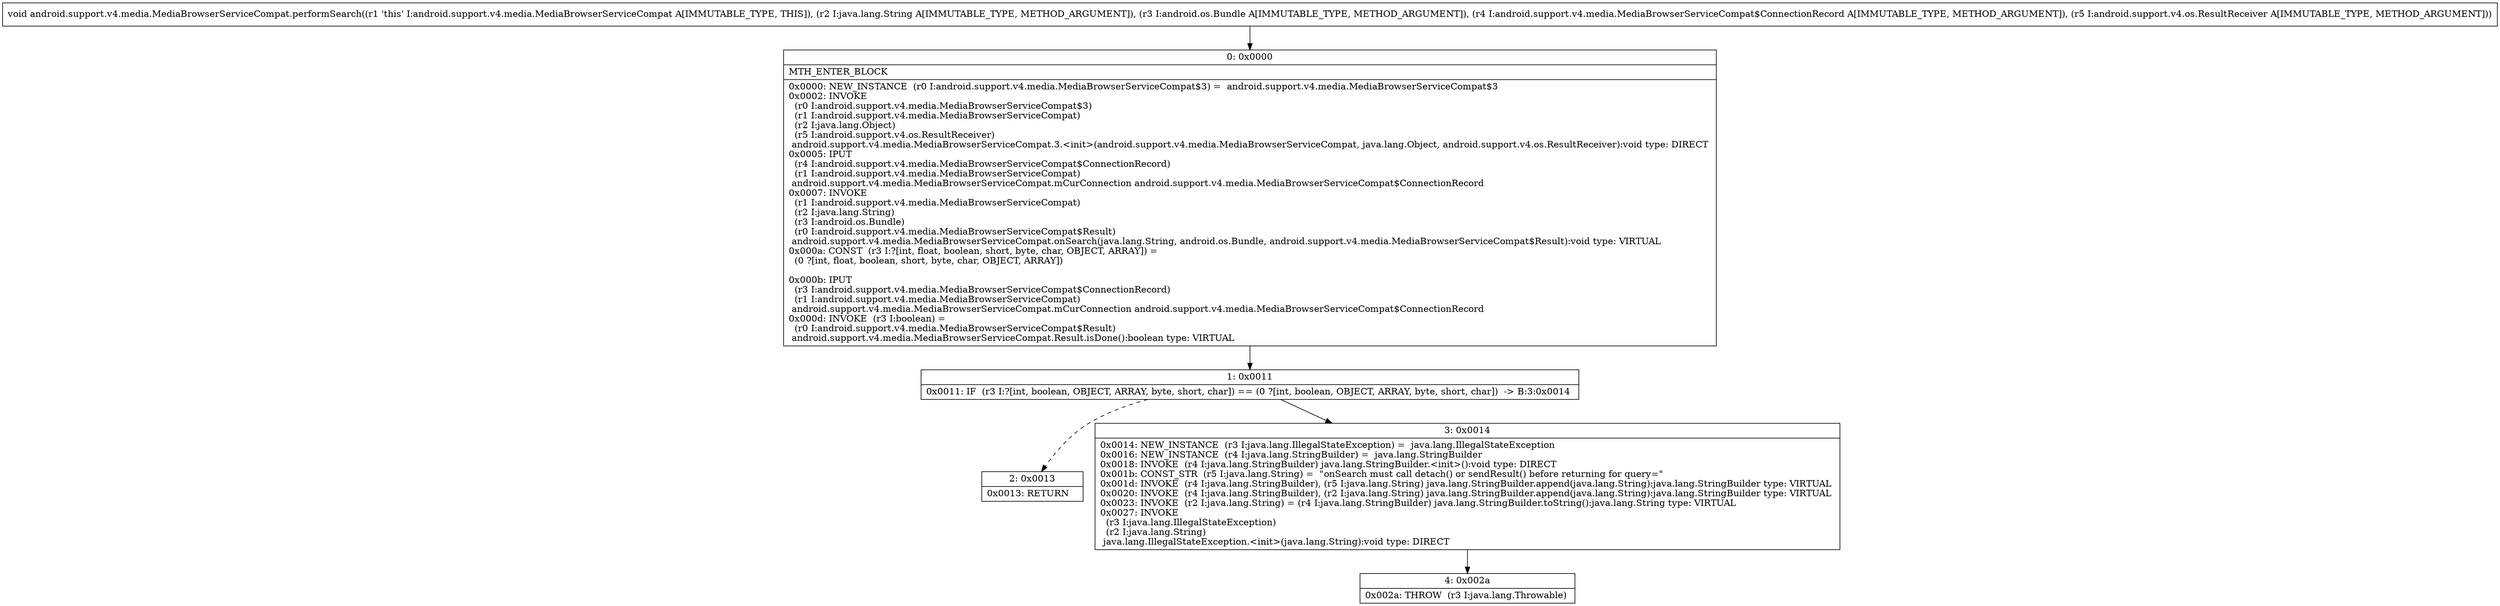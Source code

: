 digraph "CFG forandroid.support.v4.media.MediaBrowserServiceCompat.performSearch(Ljava\/lang\/String;Landroid\/os\/Bundle;Landroid\/support\/v4\/media\/MediaBrowserServiceCompat$ConnectionRecord;Landroid\/support\/v4\/os\/ResultReceiver;)V" {
Node_0 [shape=record,label="{0\:\ 0x0000|MTH_ENTER_BLOCK\l|0x0000: NEW_INSTANCE  (r0 I:android.support.v4.media.MediaBrowserServiceCompat$3) =  android.support.v4.media.MediaBrowserServiceCompat$3 \l0x0002: INVOKE  \l  (r0 I:android.support.v4.media.MediaBrowserServiceCompat$3)\l  (r1 I:android.support.v4.media.MediaBrowserServiceCompat)\l  (r2 I:java.lang.Object)\l  (r5 I:android.support.v4.os.ResultReceiver)\l android.support.v4.media.MediaBrowserServiceCompat.3.\<init\>(android.support.v4.media.MediaBrowserServiceCompat, java.lang.Object, android.support.v4.os.ResultReceiver):void type: DIRECT \l0x0005: IPUT  \l  (r4 I:android.support.v4.media.MediaBrowserServiceCompat$ConnectionRecord)\l  (r1 I:android.support.v4.media.MediaBrowserServiceCompat)\l android.support.v4.media.MediaBrowserServiceCompat.mCurConnection android.support.v4.media.MediaBrowserServiceCompat$ConnectionRecord \l0x0007: INVOKE  \l  (r1 I:android.support.v4.media.MediaBrowserServiceCompat)\l  (r2 I:java.lang.String)\l  (r3 I:android.os.Bundle)\l  (r0 I:android.support.v4.media.MediaBrowserServiceCompat$Result)\l android.support.v4.media.MediaBrowserServiceCompat.onSearch(java.lang.String, android.os.Bundle, android.support.v4.media.MediaBrowserServiceCompat$Result):void type: VIRTUAL \l0x000a: CONST  (r3 I:?[int, float, boolean, short, byte, char, OBJECT, ARRAY]) = \l  (0 ?[int, float, boolean, short, byte, char, OBJECT, ARRAY])\l \l0x000b: IPUT  \l  (r3 I:android.support.v4.media.MediaBrowserServiceCompat$ConnectionRecord)\l  (r1 I:android.support.v4.media.MediaBrowserServiceCompat)\l android.support.v4.media.MediaBrowserServiceCompat.mCurConnection android.support.v4.media.MediaBrowserServiceCompat$ConnectionRecord \l0x000d: INVOKE  (r3 I:boolean) = \l  (r0 I:android.support.v4.media.MediaBrowserServiceCompat$Result)\l android.support.v4.media.MediaBrowserServiceCompat.Result.isDone():boolean type: VIRTUAL \l}"];
Node_1 [shape=record,label="{1\:\ 0x0011|0x0011: IF  (r3 I:?[int, boolean, OBJECT, ARRAY, byte, short, char]) == (0 ?[int, boolean, OBJECT, ARRAY, byte, short, char])  \-\> B:3:0x0014 \l}"];
Node_2 [shape=record,label="{2\:\ 0x0013|0x0013: RETURN   \l}"];
Node_3 [shape=record,label="{3\:\ 0x0014|0x0014: NEW_INSTANCE  (r3 I:java.lang.IllegalStateException) =  java.lang.IllegalStateException \l0x0016: NEW_INSTANCE  (r4 I:java.lang.StringBuilder) =  java.lang.StringBuilder \l0x0018: INVOKE  (r4 I:java.lang.StringBuilder) java.lang.StringBuilder.\<init\>():void type: DIRECT \l0x001b: CONST_STR  (r5 I:java.lang.String) =  \"onSearch must call detach() or sendResult() before returning for query=\" \l0x001d: INVOKE  (r4 I:java.lang.StringBuilder), (r5 I:java.lang.String) java.lang.StringBuilder.append(java.lang.String):java.lang.StringBuilder type: VIRTUAL \l0x0020: INVOKE  (r4 I:java.lang.StringBuilder), (r2 I:java.lang.String) java.lang.StringBuilder.append(java.lang.String):java.lang.StringBuilder type: VIRTUAL \l0x0023: INVOKE  (r2 I:java.lang.String) = (r4 I:java.lang.StringBuilder) java.lang.StringBuilder.toString():java.lang.String type: VIRTUAL \l0x0027: INVOKE  \l  (r3 I:java.lang.IllegalStateException)\l  (r2 I:java.lang.String)\l java.lang.IllegalStateException.\<init\>(java.lang.String):void type: DIRECT \l}"];
Node_4 [shape=record,label="{4\:\ 0x002a|0x002a: THROW  (r3 I:java.lang.Throwable) \l}"];
MethodNode[shape=record,label="{void android.support.v4.media.MediaBrowserServiceCompat.performSearch((r1 'this' I:android.support.v4.media.MediaBrowserServiceCompat A[IMMUTABLE_TYPE, THIS]), (r2 I:java.lang.String A[IMMUTABLE_TYPE, METHOD_ARGUMENT]), (r3 I:android.os.Bundle A[IMMUTABLE_TYPE, METHOD_ARGUMENT]), (r4 I:android.support.v4.media.MediaBrowserServiceCompat$ConnectionRecord A[IMMUTABLE_TYPE, METHOD_ARGUMENT]), (r5 I:android.support.v4.os.ResultReceiver A[IMMUTABLE_TYPE, METHOD_ARGUMENT])) }"];
MethodNode -> Node_0;
Node_0 -> Node_1;
Node_1 -> Node_2[style=dashed];
Node_1 -> Node_3;
Node_3 -> Node_4;
}

